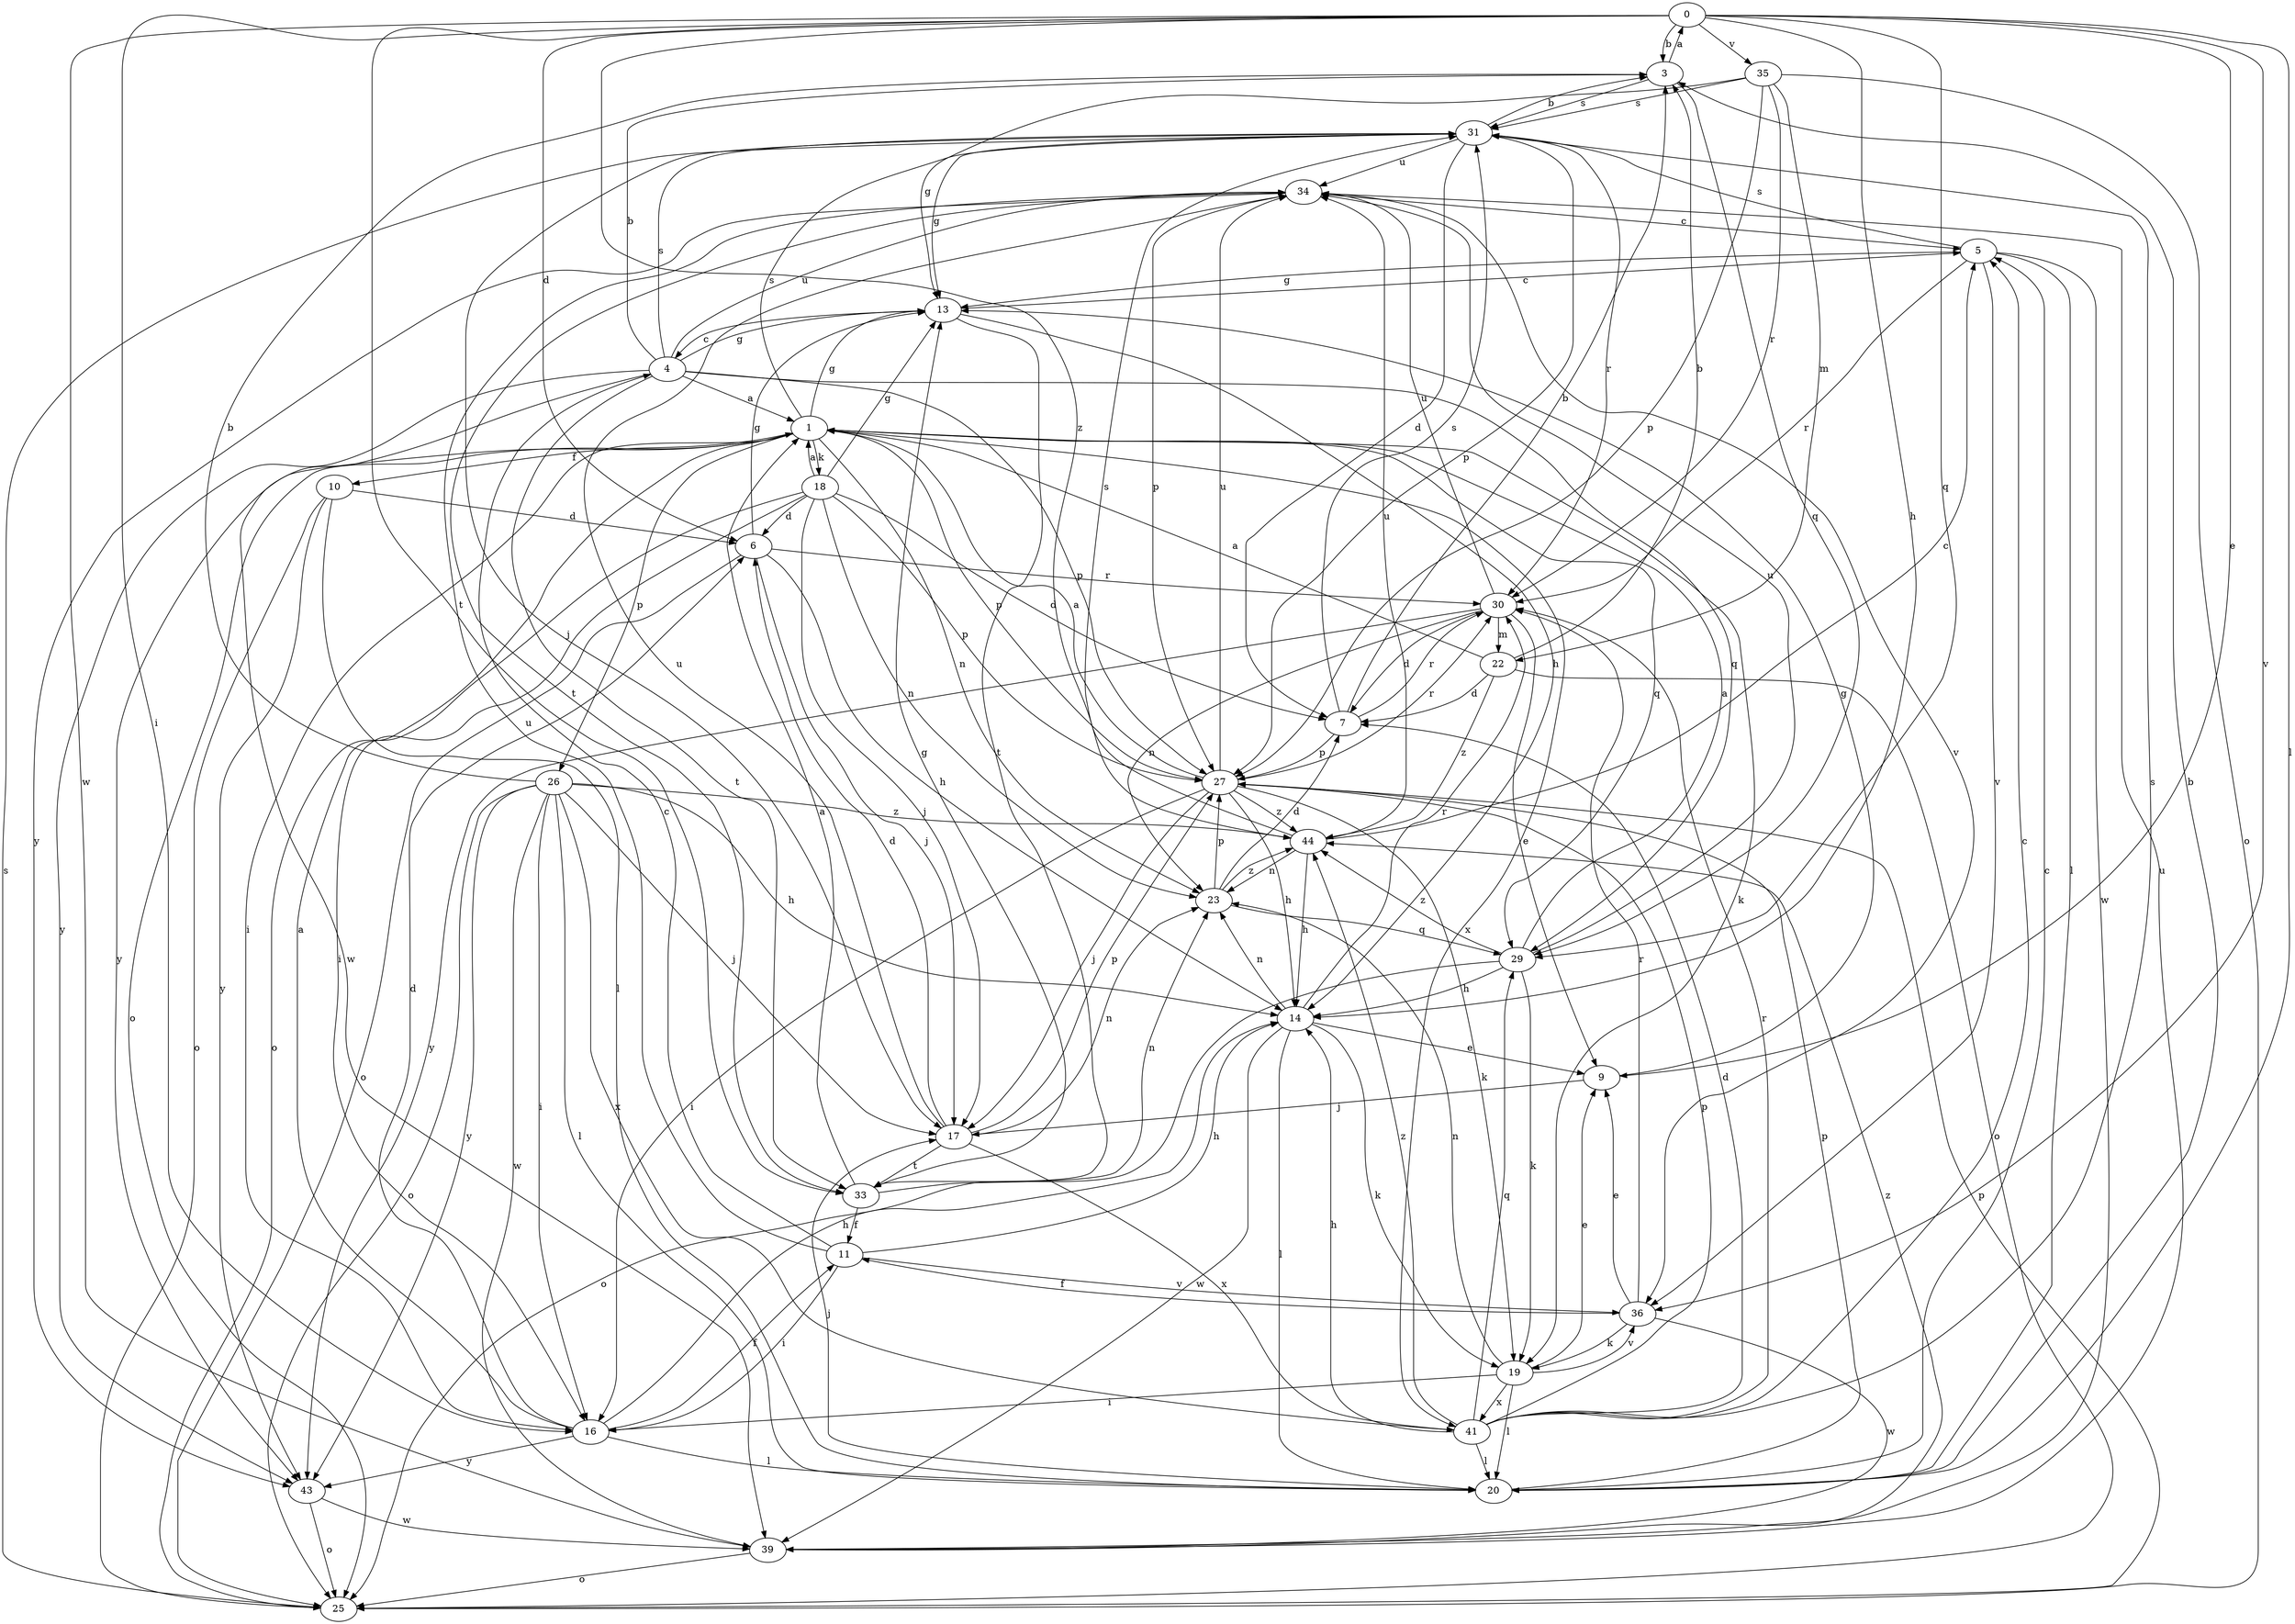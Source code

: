 strict digraph  {
0;
1;
3;
4;
5;
6;
7;
9;
10;
11;
13;
14;
16;
17;
18;
19;
20;
22;
23;
25;
26;
27;
29;
30;
31;
33;
34;
35;
36;
39;
41;
43;
44;
0 -> 3  [label=b];
0 -> 6  [label=d];
0 -> 9  [label=e];
0 -> 14  [label=h];
0 -> 16  [label=i];
0 -> 20  [label=l];
0 -> 29  [label=q];
0 -> 33  [label=t];
0 -> 35  [label=v];
0 -> 36  [label=v];
0 -> 39  [label=w];
0 -> 44  [label=z];
1 -> 10  [label=f];
1 -> 13  [label=g];
1 -> 16  [label=i];
1 -> 18  [label=k];
1 -> 19  [label=k];
1 -> 23  [label=n];
1 -> 25  [label=o];
1 -> 26  [label=p];
1 -> 27  [label=p];
1 -> 29  [label=q];
1 -> 31  [label=s];
1 -> 41  [label=x];
1 -> 43  [label=y];
3 -> 0  [label=a];
3 -> 29  [label=q];
3 -> 31  [label=s];
4 -> 1  [label=a];
4 -> 3  [label=b];
4 -> 13  [label=g];
4 -> 27  [label=p];
4 -> 29  [label=q];
4 -> 31  [label=s];
4 -> 33  [label=t];
4 -> 34  [label=u];
4 -> 39  [label=w];
4 -> 43  [label=y];
5 -> 13  [label=g];
5 -> 20  [label=l];
5 -> 30  [label=r];
5 -> 31  [label=s];
5 -> 36  [label=v];
5 -> 39  [label=w];
6 -> 13  [label=g];
6 -> 14  [label=h];
6 -> 17  [label=j];
6 -> 25  [label=o];
6 -> 30  [label=r];
7 -> 3  [label=b];
7 -> 27  [label=p];
7 -> 30  [label=r];
7 -> 31  [label=s];
9 -> 13  [label=g];
9 -> 17  [label=j];
10 -> 6  [label=d];
10 -> 20  [label=l];
10 -> 25  [label=o];
10 -> 43  [label=y];
11 -> 4  [label=c];
11 -> 14  [label=h];
11 -> 16  [label=i];
11 -> 34  [label=u];
11 -> 36  [label=v];
13 -> 4  [label=c];
13 -> 5  [label=c];
13 -> 14  [label=h];
13 -> 33  [label=t];
14 -> 9  [label=e];
14 -> 19  [label=k];
14 -> 20  [label=l];
14 -> 23  [label=n];
14 -> 30  [label=r];
14 -> 39  [label=w];
16 -> 1  [label=a];
16 -> 6  [label=d];
16 -> 11  [label=f];
16 -> 14  [label=h];
16 -> 20  [label=l];
16 -> 43  [label=y];
17 -> 6  [label=d];
17 -> 23  [label=n];
17 -> 27  [label=p];
17 -> 33  [label=t];
17 -> 34  [label=u];
17 -> 41  [label=x];
18 -> 1  [label=a];
18 -> 6  [label=d];
18 -> 7  [label=d];
18 -> 13  [label=g];
18 -> 16  [label=i];
18 -> 17  [label=j];
18 -> 23  [label=n];
18 -> 25  [label=o];
18 -> 27  [label=p];
19 -> 9  [label=e];
19 -> 16  [label=i];
19 -> 20  [label=l];
19 -> 23  [label=n];
19 -> 36  [label=v];
19 -> 41  [label=x];
20 -> 3  [label=b];
20 -> 5  [label=c];
20 -> 17  [label=j];
20 -> 27  [label=p];
22 -> 1  [label=a];
22 -> 3  [label=b];
22 -> 7  [label=d];
22 -> 25  [label=o];
22 -> 44  [label=z];
23 -> 7  [label=d];
23 -> 27  [label=p];
23 -> 29  [label=q];
23 -> 44  [label=z];
25 -> 27  [label=p];
25 -> 31  [label=s];
26 -> 3  [label=b];
26 -> 14  [label=h];
26 -> 16  [label=i];
26 -> 17  [label=j];
26 -> 20  [label=l];
26 -> 25  [label=o];
26 -> 39  [label=w];
26 -> 41  [label=x];
26 -> 43  [label=y];
26 -> 44  [label=z];
27 -> 1  [label=a];
27 -> 14  [label=h];
27 -> 16  [label=i];
27 -> 17  [label=j];
27 -> 19  [label=k];
27 -> 30  [label=r];
27 -> 34  [label=u];
27 -> 44  [label=z];
29 -> 1  [label=a];
29 -> 14  [label=h];
29 -> 19  [label=k];
29 -> 25  [label=o];
29 -> 34  [label=u];
29 -> 44  [label=z];
30 -> 7  [label=d];
30 -> 9  [label=e];
30 -> 22  [label=m];
30 -> 23  [label=n];
30 -> 34  [label=u];
30 -> 43  [label=y];
31 -> 3  [label=b];
31 -> 7  [label=d];
31 -> 13  [label=g];
31 -> 17  [label=j];
31 -> 27  [label=p];
31 -> 30  [label=r];
31 -> 34  [label=u];
33 -> 1  [label=a];
33 -> 11  [label=f];
33 -> 13  [label=g];
33 -> 23  [label=n];
34 -> 5  [label=c];
34 -> 27  [label=p];
34 -> 33  [label=t];
34 -> 36  [label=v];
34 -> 43  [label=y];
35 -> 13  [label=g];
35 -> 22  [label=m];
35 -> 25  [label=o];
35 -> 27  [label=p];
35 -> 30  [label=r];
35 -> 31  [label=s];
36 -> 9  [label=e];
36 -> 11  [label=f];
36 -> 19  [label=k];
36 -> 30  [label=r];
36 -> 39  [label=w];
39 -> 25  [label=o];
39 -> 34  [label=u];
39 -> 44  [label=z];
41 -> 5  [label=c];
41 -> 7  [label=d];
41 -> 14  [label=h];
41 -> 20  [label=l];
41 -> 27  [label=p];
41 -> 29  [label=q];
41 -> 30  [label=r];
41 -> 31  [label=s];
41 -> 44  [label=z];
43 -> 25  [label=o];
43 -> 39  [label=w];
44 -> 5  [label=c];
44 -> 14  [label=h];
44 -> 23  [label=n];
44 -> 31  [label=s];
44 -> 34  [label=u];
}
